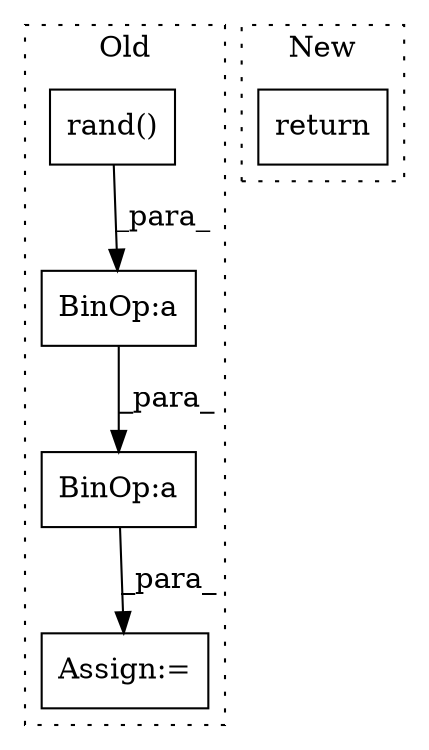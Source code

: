 digraph G {
subgraph cluster0 {
1 [label="rand()" a="75" s="842,880" l="15,1" shape="box"];
3 [label="Assign:=" a="68" s="815" l="3" shape="box"];
4 [label="BinOp:a" a="82" s="831" l="3" shape="box"];
5 [label="BinOp:a" a="82" s="837" l="3" shape="box"];
label = "Old";
style="dotted";
}
subgraph cluster1 {
2 [label="return" a="93" s="1552" l="7" shape="box"];
label = "New";
style="dotted";
}
1 -> 5 [label="_para_"];
4 -> 3 [label="_para_"];
5 -> 4 [label="_para_"];
}